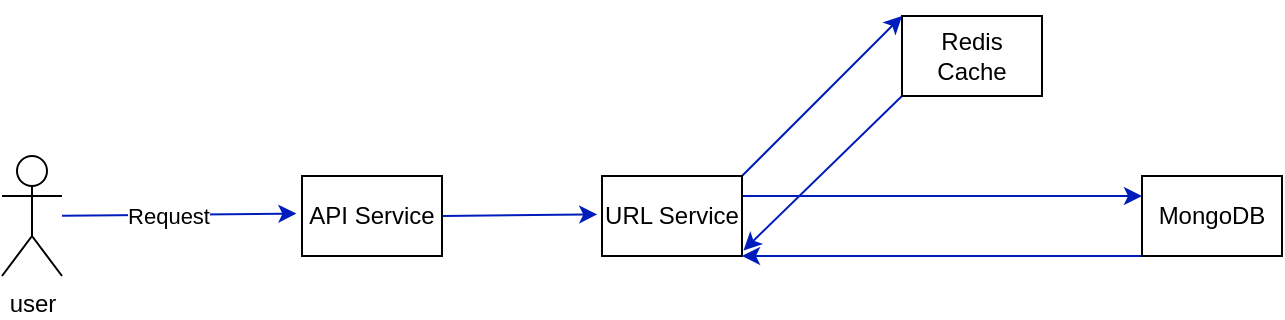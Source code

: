 <mxfile>
    <diagram id="MfXdqKqKhsQFp9cnXUN-" name="Page-1">
        <mxGraphModel dx="668" dy="317" grid="1" gridSize="10" guides="1" tooltips="1" connect="1" arrows="1" fold="1" page="1" pageScale="1" pageWidth="850" pageHeight="1100" math="0" shadow="0">
            <root>
                <mxCell id="0"/>
                <mxCell id="1" parent="0"/>
                <mxCell id="3" value="user" style="shape=umlActor;verticalLabelPosition=bottom;verticalAlign=top;html=1;outlineConnect=0;" vertex="1" parent="1">
                    <mxGeometry x="120" y="290" width="30" height="60" as="geometry"/>
                </mxCell>
                <mxCell id="16" style="edgeStyle=none;html=1;exitX=1;exitY=0.5;exitDx=0;exitDy=0;entryX=-0.034;entryY=0.48;entryDx=0;entryDy=0;entryPerimeter=0;fillColor=#0050ef;strokeColor=#001DBC;" edge="1" parent="1" source="8" target="10">
                    <mxGeometry relative="1" as="geometry"/>
                </mxCell>
                <mxCell id="8" value="API Service" style="rounded=0;whiteSpace=wrap;html=1;" vertex="1" parent="1">
                    <mxGeometry x="270" y="300" width="70" height="40" as="geometry"/>
                </mxCell>
                <mxCell id="20" style="edgeStyle=none;html=1;exitX=1;exitY=0;exitDx=0;exitDy=0;entryX=0;entryY=0;entryDx=0;entryDy=0;fillColor=#0050ef;strokeColor=#001DBC;" edge="1" parent="1" source="10" target="11">
                    <mxGeometry relative="1" as="geometry"/>
                </mxCell>
                <mxCell id="21" style="edgeStyle=none;html=1;exitX=1;exitY=0.25;exitDx=0;exitDy=0;entryX=0;entryY=0.25;entryDx=0;entryDy=0;fillColor=#0050ef;strokeColor=#001DBC;" edge="1" parent="1" source="10" target="12">
                    <mxGeometry relative="1" as="geometry"/>
                </mxCell>
                <mxCell id="10" value="URL Service" style="rounded=0;whiteSpace=wrap;html=1;" vertex="1" parent="1">
                    <mxGeometry x="420" y="300" width="70" height="40" as="geometry"/>
                </mxCell>
                <mxCell id="19" style="edgeStyle=none;html=1;exitX=0;exitY=1;exitDx=0;exitDy=0;entryX=1.011;entryY=0.93;entryDx=0;entryDy=0;entryPerimeter=0;fillColor=#0050ef;strokeColor=#001DBC;" edge="1" parent="1" source="11" target="10">
                    <mxGeometry relative="1" as="geometry">
                        <mxPoint x="570" y="290" as="targetPoint"/>
                    </mxGeometry>
                </mxCell>
                <mxCell id="11" value="Redis Cache" style="rounded=0;whiteSpace=wrap;html=1;" vertex="1" parent="1">
                    <mxGeometry x="570" y="220" width="70" height="40" as="geometry"/>
                </mxCell>
                <mxCell id="22" style="edgeStyle=none;html=1;exitX=0;exitY=1;exitDx=0;exitDy=0;entryX=1;entryY=1;entryDx=0;entryDy=0;fillColor=#0050ef;strokeColor=#001DBC;" edge="1" parent="1" source="12" target="10">
                    <mxGeometry relative="1" as="geometry"/>
                </mxCell>
                <mxCell id="12" value="MongoDB" style="rounded=0;whiteSpace=wrap;html=1;" vertex="1" parent="1">
                    <mxGeometry x="690" y="300" width="70" height="40" as="geometry"/>
                </mxCell>
                <mxCell id="13" value="" style="endArrow=classic;html=1;entryX=-0.04;entryY=0.47;entryDx=0;entryDy=0;entryPerimeter=0;fillColor=#0050ef;strokeColor=#001DBC;" edge="1" parent="1" source="3" target="8">
                    <mxGeometry width="50" height="50" relative="1" as="geometry">
                        <mxPoint x="160" y="330" as="sourcePoint"/>
                        <mxPoint x="210" y="280" as="targetPoint"/>
                    </mxGeometry>
                </mxCell>
                <mxCell id="14" value="Request" style="edgeLabel;html=1;align=center;verticalAlign=middle;resizable=0;points=[];" vertex="1" connectable="0" parent="13">
                    <mxGeometry x="-0.106" relative="1" as="geometry">
                        <mxPoint as="offset"/>
                    </mxGeometry>
                </mxCell>
            </root>
        </mxGraphModel>
    </diagram>
</mxfile>
